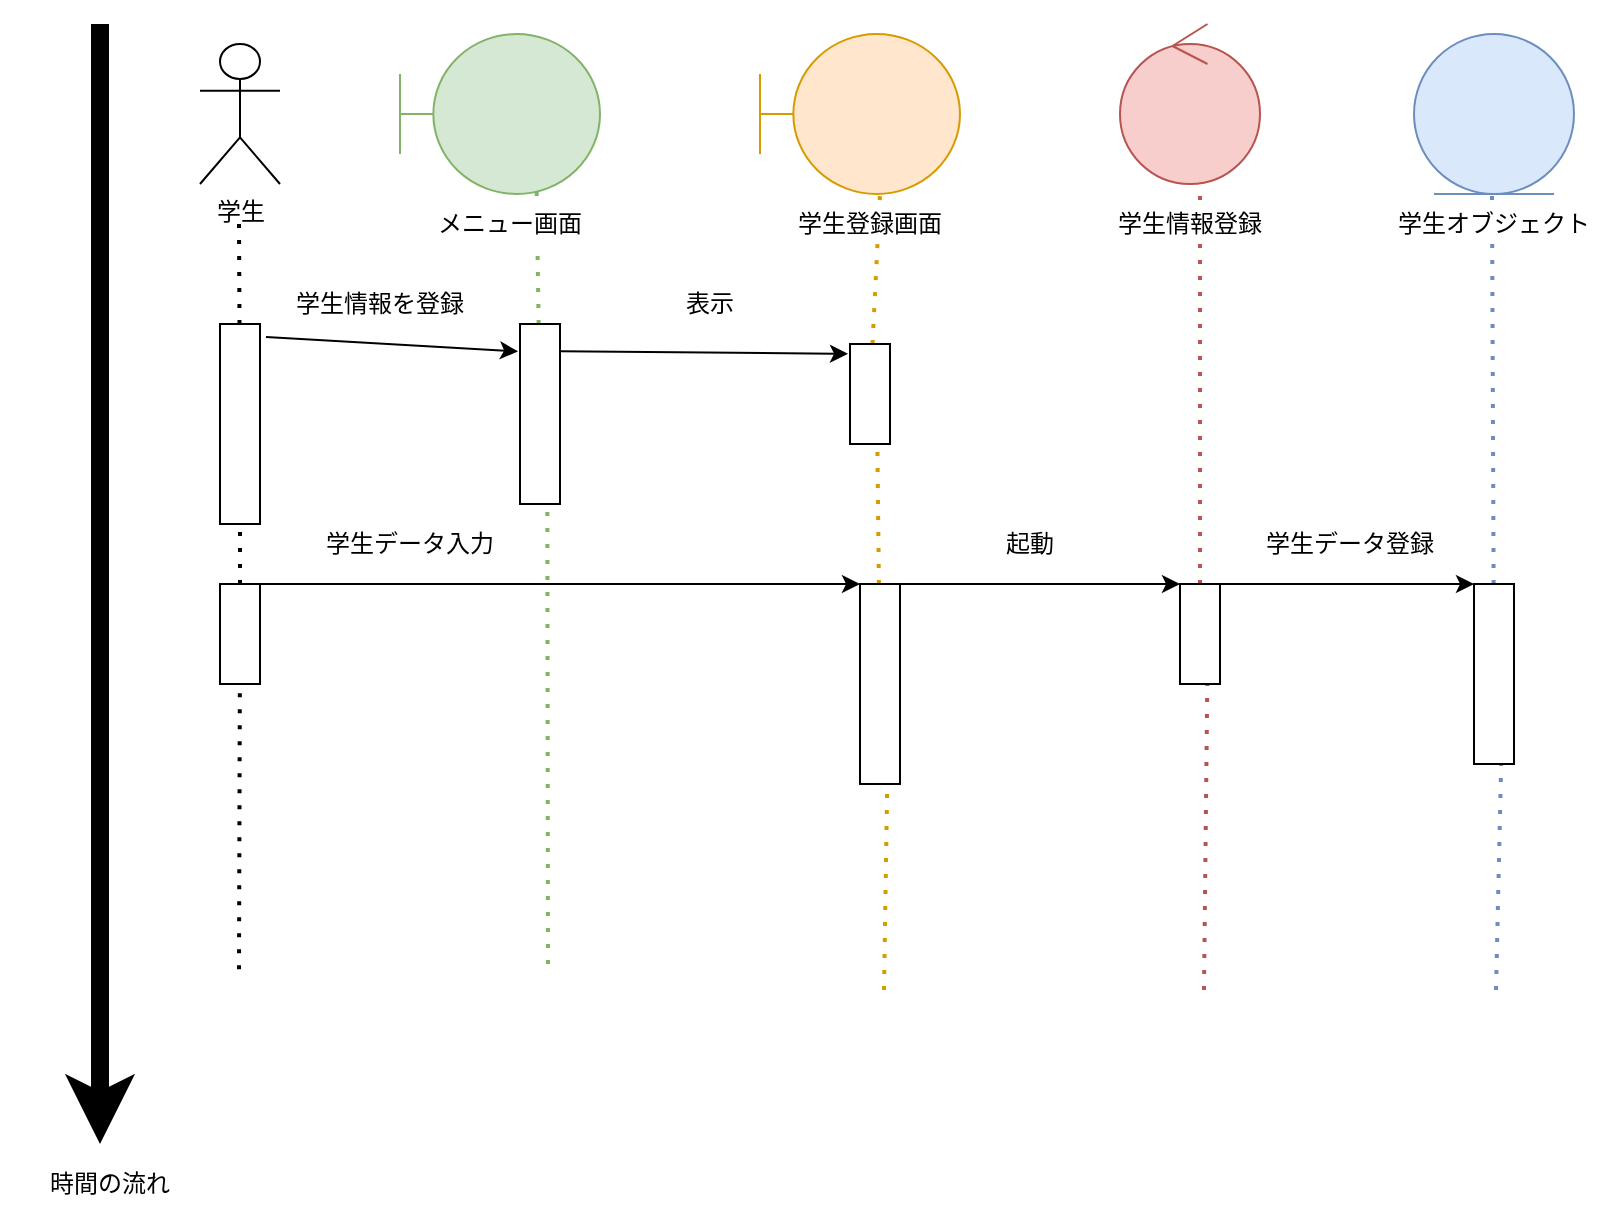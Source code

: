 <mxfile version="28.2.1">
  <diagram id="sP5Oka8LF7QZKssFZacC" name="ページ1">
    <mxGraphModel dx="746" dy="498" grid="1" gridSize="10" guides="1" tooltips="1" connect="1" arrows="1" fold="1" page="1" pageScale="1" pageWidth="827" pageHeight="1169" math="0" shadow="0">
      <root>
        <mxCell id="0" />
        <mxCell id="1" parent="0" />
        <mxCell id="dNgIPet63nDF74HMDf---2" value="学生" style="shape=umlActor;verticalLabelPosition=bottom;verticalAlign=top;html=1;" vertex="1" parent="1">
          <mxGeometry x="140" y="170" width="40" height="70" as="geometry" />
        </mxCell>
        <mxCell id="dNgIPet63nDF74HMDf---3" value="" style="endArrow=none;dashed=1;html=1;dashPattern=1 3;strokeWidth=2;rounded=0;" edge="1" parent="1" source="2">
          <mxGeometry width="50" height="50" relative="1" as="geometry">
            <mxPoint x="159.5" y="632.667" as="sourcePoint" />
            <mxPoint x="159.5" y="260" as="targetPoint" />
          </mxGeometry>
        </mxCell>
        <mxCell id="dNgIPet63nDF74HMDf---4" value="" style="endArrow=none;dashed=1;html=1;dashPattern=1 3;strokeWidth=2;rounded=0;" edge="1" parent="1" source="dNgIPet63nDF74HMDf---14" target="2">
          <mxGeometry width="50" height="50" relative="1" as="geometry">
            <mxPoint x="159.5" y="632.667" as="sourcePoint" />
            <mxPoint x="159.5" y="260" as="targetPoint" />
          </mxGeometry>
        </mxCell>
        <mxCell id="2" value="" style="rounded=0;whiteSpace=wrap;html=1;" parent="1" vertex="1">
          <mxGeometry x="150" y="310" width="20" height="100" as="geometry" />
        </mxCell>
        <mxCell id="dNgIPet63nDF74HMDf---5" value="" style="shape=umlBoundary;whiteSpace=wrap;html=1;fillColor=#d5e8d4;strokeColor=#82b366;" vertex="1" parent="1">
          <mxGeometry x="240" y="165" width="100" height="80" as="geometry" />
        </mxCell>
        <mxCell id="dNgIPet63nDF74HMDf---7" value="" style="shape=umlBoundary;whiteSpace=wrap;html=1;fillColor=#ffe6cc;strokeColor=#d79b00;" vertex="1" parent="1">
          <mxGeometry x="420" y="165" width="100" height="80" as="geometry" />
        </mxCell>
        <mxCell id="dNgIPet63nDF74HMDf---8" value="" style="ellipse;shape=umlControl;whiteSpace=wrap;html=1;fillColor=#f8cecc;strokeColor=#b85450;" vertex="1" parent="1">
          <mxGeometry x="600" y="160" width="70" height="80" as="geometry" />
        </mxCell>
        <mxCell id="dNgIPet63nDF74HMDf---9" value="" style="ellipse;shape=umlEntity;whiteSpace=wrap;html=1;fillColor=#dae8fc;strokeColor=#6c8ebf;" vertex="1" parent="1">
          <mxGeometry x="747" y="165" width="80" height="80" as="geometry" />
        </mxCell>
        <mxCell id="dNgIPet63nDF74HMDf---10" value="" style="endArrow=none;dashed=1;html=1;dashPattern=1 3;strokeWidth=2;rounded=0;entryX=0.683;entryY=0.967;entryDx=0;entryDy=0;entryPerimeter=0;fillColor=#d5e8d4;strokeColor=#82b366;" edge="1" parent="1" source="dNgIPet63nDF74HMDf---17" target="dNgIPet63nDF74HMDf---5">
          <mxGeometry width="50" height="50" relative="1" as="geometry">
            <mxPoint x="310" y="640" as="sourcePoint" />
            <mxPoint x="260.5" y="370" as="targetPoint" />
          </mxGeometry>
        </mxCell>
        <mxCell id="dNgIPet63nDF74HMDf---11" value="" style="endArrow=none;dashed=1;html=1;dashPattern=1 3;strokeWidth=2;rounded=0;entryX=0.683;entryY=0.967;entryDx=0;entryDy=0;entryPerimeter=0;fillColor=#ffe6cc;strokeColor=#d79b00;" edge="1" parent="1" source="dNgIPet63nDF74HMDf---26">
          <mxGeometry width="50" height="50" relative="1" as="geometry">
            <mxPoint x="482" y="643" as="sourcePoint" />
            <mxPoint x="480" y="245" as="targetPoint" />
          </mxGeometry>
        </mxCell>
        <mxCell id="dNgIPet63nDF74HMDf---12" value="" style="endArrow=none;dashed=1;html=1;dashPattern=1 3;strokeWidth=2;rounded=0;entryX=0.683;entryY=0.967;entryDx=0;entryDy=0;entryPerimeter=0;fillColor=#f8cecc;strokeColor=#b85450;" edge="1" parent="1" source="dNgIPet63nDF74HMDf---35">
          <mxGeometry width="50" height="50" relative="1" as="geometry">
            <mxPoint x="642" y="643" as="sourcePoint" />
            <mxPoint x="640" y="245" as="targetPoint" />
          </mxGeometry>
        </mxCell>
        <mxCell id="dNgIPet63nDF74HMDf---13" value="" style="endArrow=none;dashed=1;html=1;dashPattern=1 3;strokeWidth=2;rounded=0;entryX=0.683;entryY=0.967;entryDx=0;entryDy=0;entryPerimeter=0;fillColor=#dae8fc;strokeColor=#6c8ebf;" edge="1" parent="1" source="dNgIPet63nDF74HMDf---37">
          <mxGeometry width="50" height="50" relative="1" as="geometry">
            <mxPoint x="788" y="643" as="sourcePoint" />
            <mxPoint x="786" y="245" as="targetPoint" />
          </mxGeometry>
        </mxCell>
        <mxCell id="dNgIPet63nDF74HMDf---15" value="" style="endArrow=none;dashed=1;html=1;dashPattern=1 3;strokeWidth=2;rounded=0;" edge="1" parent="1" target="dNgIPet63nDF74HMDf---14">
          <mxGeometry width="50" height="50" relative="1" as="geometry">
            <mxPoint x="159.5" y="632.667" as="sourcePoint" />
            <mxPoint x="160" y="490" as="targetPoint" />
          </mxGeometry>
        </mxCell>
        <mxCell id="dNgIPet63nDF74HMDf---14" value="" style="rounded=0;whiteSpace=wrap;html=1;" vertex="1" parent="1">
          <mxGeometry x="150" y="440" width="20" height="50" as="geometry" />
        </mxCell>
        <mxCell id="dNgIPet63nDF74HMDf---18" value="" style="endArrow=none;dashed=1;html=1;dashPattern=1 3;strokeWidth=2;rounded=0;entryX=0.683;entryY=0.967;entryDx=0;entryDy=0;entryPerimeter=0;fillColor=#d5e8d4;strokeColor=#82b366;" edge="1" parent="1" target="dNgIPet63nDF74HMDf---17">
          <mxGeometry width="50" height="50" relative="1" as="geometry">
            <mxPoint x="314" y="630" as="sourcePoint" />
            <mxPoint x="308" y="242" as="targetPoint" />
          </mxGeometry>
        </mxCell>
        <mxCell id="dNgIPet63nDF74HMDf---17" value="" style="rounded=0;whiteSpace=wrap;html=1;" vertex="1" parent="1">
          <mxGeometry x="300" y="310" width="20" height="90" as="geometry" />
        </mxCell>
        <mxCell id="dNgIPet63nDF74HMDf---19" value="" style="endArrow=classic;html=1;rounded=0;exitX=1.15;exitY=0.065;exitDx=0;exitDy=0;exitPerimeter=0;entryX=-0.05;entryY=0.152;entryDx=0;entryDy=0;entryPerimeter=0;" edge="1" parent="1" source="2" target="dNgIPet63nDF74HMDf---17">
          <mxGeometry width="50" height="50" relative="1" as="geometry">
            <mxPoint x="380" y="370" as="sourcePoint" />
            <mxPoint x="430" y="320" as="targetPoint" />
          </mxGeometry>
        </mxCell>
        <mxCell id="dNgIPet63nDF74HMDf---21" value="メニュー画面" style="rounded=0;whiteSpace=wrap;html=1;strokeColor=none;" vertex="1" parent="1">
          <mxGeometry x="240" y="250" width="110" height="20" as="geometry" />
        </mxCell>
        <mxCell id="dNgIPet63nDF74HMDf---22" value="学生登録画面" style="rounded=0;whiteSpace=wrap;html=1;strokeColor=none;" vertex="1" parent="1">
          <mxGeometry x="420" y="250" width="110" height="20" as="geometry" />
        </mxCell>
        <mxCell id="dNgIPet63nDF74HMDf---23" value="学生情報登録" style="rounded=0;whiteSpace=wrap;html=1;strokeColor=none;" vertex="1" parent="1">
          <mxGeometry x="580" y="250" width="110" height="20" as="geometry" />
        </mxCell>
        <mxCell id="dNgIPet63nDF74HMDf---24" value="学生オブジェクト" style="rounded=0;whiteSpace=wrap;html=1;strokeColor=none;" vertex="1" parent="1">
          <mxGeometry x="732" y="250" width="110" height="20" as="geometry" />
        </mxCell>
        <mxCell id="dNgIPet63nDF74HMDf---25" value="学生情報を登録" style="rounded=0;whiteSpace=wrap;html=1;strokeColor=none;" vertex="1" parent="1">
          <mxGeometry x="180" y="290" width="100" height="20" as="geometry" />
        </mxCell>
        <mxCell id="dNgIPet63nDF74HMDf---27" value="" style="endArrow=none;dashed=1;html=1;dashPattern=1 3;strokeWidth=2;rounded=0;entryX=0.683;entryY=0.967;entryDx=0;entryDy=0;entryPerimeter=0;fillColor=#ffe6cc;strokeColor=#d79b00;" edge="1" parent="1" source="dNgIPet63nDF74HMDf---31" target="dNgIPet63nDF74HMDf---26">
          <mxGeometry width="50" height="50" relative="1" as="geometry">
            <mxPoint x="482" y="643" as="sourcePoint" />
            <mxPoint x="480" y="245" as="targetPoint" />
          </mxGeometry>
        </mxCell>
        <mxCell id="dNgIPet63nDF74HMDf---26" value="" style="rounded=0;whiteSpace=wrap;html=1;" vertex="1" parent="1">
          <mxGeometry x="465" y="320" width="20" height="50" as="geometry" />
        </mxCell>
        <mxCell id="dNgIPet63nDF74HMDf---28" value="" style="endArrow=classic;html=1;rounded=0;exitX=1.017;exitY=0.152;exitDx=0;exitDy=0;exitPerimeter=0;entryX=-0.05;entryY=0.098;entryDx=0;entryDy=0;entryPerimeter=0;" edge="1" parent="1" source="dNgIPet63nDF74HMDf---17" target="dNgIPet63nDF74HMDf---26">
          <mxGeometry width="50" height="50" relative="1" as="geometry">
            <mxPoint x="480" y="370" as="sourcePoint" />
            <mxPoint x="530" y="320" as="targetPoint" />
          </mxGeometry>
        </mxCell>
        <mxCell id="dNgIPet63nDF74HMDf---30" value="表示" style="rounded=0;whiteSpace=wrap;html=1;strokeColor=none;" vertex="1" parent="1">
          <mxGeometry x="340" y="290" width="110" height="20" as="geometry" />
        </mxCell>
        <mxCell id="dNgIPet63nDF74HMDf---32" value="" style="endArrow=none;dashed=1;html=1;dashPattern=1 3;strokeWidth=2;rounded=0;entryX=0.683;entryY=0.967;entryDx=0;entryDy=0;entryPerimeter=0;fillColor=#ffe6cc;strokeColor=#d79b00;" edge="1" parent="1" target="dNgIPet63nDF74HMDf---31">
          <mxGeometry width="50" height="50" relative="1" as="geometry">
            <mxPoint x="482" y="643" as="sourcePoint" />
            <mxPoint x="479" y="368" as="targetPoint" />
          </mxGeometry>
        </mxCell>
        <mxCell id="dNgIPet63nDF74HMDf---31" value="" style="rounded=0;whiteSpace=wrap;html=1;" vertex="1" parent="1">
          <mxGeometry x="470" y="440" width="20" height="100" as="geometry" />
        </mxCell>
        <mxCell id="dNgIPet63nDF74HMDf---33" value="" style="endArrow=classic;html=1;rounded=0;exitX=1;exitY=0;exitDx=0;exitDy=0;entryX=0;entryY=0;entryDx=0;entryDy=0;" edge="1" parent="1" source="dNgIPet63nDF74HMDf---14" target="dNgIPet63nDF74HMDf---31">
          <mxGeometry width="50" height="50" relative="1" as="geometry">
            <mxPoint x="480" y="470" as="sourcePoint" />
            <mxPoint x="530" y="420" as="targetPoint" />
          </mxGeometry>
        </mxCell>
        <mxCell id="dNgIPet63nDF74HMDf---34" value="学生データ入力" style="rounded=0;whiteSpace=wrap;html=1;strokeColor=none;" vertex="1" parent="1">
          <mxGeometry x="190" y="410" width="110" height="20" as="geometry" />
        </mxCell>
        <mxCell id="dNgIPet63nDF74HMDf---36" value="" style="endArrow=none;dashed=1;html=1;dashPattern=1 3;strokeWidth=2;rounded=0;entryX=0.683;entryY=0.967;entryDx=0;entryDy=0;entryPerimeter=0;fillColor=#f8cecc;strokeColor=#b85450;" edge="1" parent="1" target="dNgIPet63nDF74HMDf---35">
          <mxGeometry width="50" height="50" relative="1" as="geometry">
            <mxPoint x="642" y="643" as="sourcePoint" />
            <mxPoint x="640" y="245" as="targetPoint" />
          </mxGeometry>
        </mxCell>
        <mxCell id="dNgIPet63nDF74HMDf---35" value="" style="rounded=0;whiteSpace=wrap;html=1;" vertex="1" parent="1">
          <mxGeometry x="630" y="440" width="20" height="50" as="geometry" />
        </mxCell>
        <mxCell id="dNgIPet63nDF74HMDf---38" value="" style="endArrow=none;dashed=1;html=1;dashPattern=1 3;strokeWidth=2;rounded=0;entryX=0.683;entryY=0.967;entryDx=0;entryDy=0;entryPerimeter=0;fillColor=#dae8fc;strokeColor=#6c8ebf;" edge="1" parent="1" target="dNgIPet63nDF74HMDf---37">
          <mxGeometry width="50" height="50" relative="1" as="geometry">
            <mxPoint x="788" y="643" as="sourcePoint" />
            <mxPoint x="786" y="245" as="targetPoint" />
          </mxGeometry>
        </mxCell>
        <mxCell id="dNgIPet63nDF74HMDf---37" value="" style="rounded=0;whiteSpace=wrap;html=1;" vertex="1" parent="1">
          <mxGeometry x="777" y="440" width="20" height="90" as="geometry" />
        </mxCell>
        <mxCell id="dNgIPet63nDF74HMDf---39" value="" style="endArrow=classic;html=1;rounded=0;entryX=0;entryY=0;entryDx=0;entryDy=0;exitX=1;exitY=0;exitDx=0;exitDy=0;" edge="1" parent="1" source="dNgIPet63nDF74HMDf---31" target="dNgIPet63nDF74HMDf---35">
          <mxGeometry width="50" height="50" relative="1" as="geometry">
            <mxPoint x="480" y="470" as="sourcePoint" />
            <mxPoint x="530" y="420" as="targetPoint" />
          </mxGeometry>
        </mxCell>
        <mxCell id="dNgIPet63nDF74HMDf---40" value="" style="endArrow=classic;html=1;rounded=0;entryX=0;entryY=0;entryDx=0;entryDy=0;exitX=0.75;exitY=0;exitDx=0;exitDy=0;" edge="1" parent="1" source="dNgIPet63nDF74HMDf---35" target="dNgIPet63nDF74HMDf---37">
          <mxGeometry width="50" height="50" relative="1" as="geometry">
            <mxPoint x="480" y="470" as="sourcePoint" />
            <mxPoint x="530" y="420" as="targetPoint" />
          </mxGeometry>
        </mxCell>
        <mxCell id="dNgIPet63nDF74HMDf---41" value="" style="endArrow=classic;html=1;rounded=0;strokeWidth=9;" edge="1" parent="1">
          <mxGeometry width="50" height="50" relative="1" as="geometry">
            <mxPoint x="90" y="160" as="sourcePoint" />
            <mxPoint x="90" y="720" as="targetPoint" />
          </mxGeometry>
        </mxCell>
        <mxCell id="dNgIPet63nDF74HMDf---42" value="時間の流れ" style="rounded=0;whiteSpace=wrap;html=1;strokeColor=none;gradientColor=none;" vertex="1" parent="1">
          <mxGeometry x="40" y="730" width="110" height="20" as="geometry" />
        </mxCell>
        <mxCell id="dNgIPet63nDF74HMDf---43" value="学生データ登録" style="rounded=0;whiteSpace=wrap;html=1;strokeColor=none;" vertex="1" parent="1">
          <mxGeometry x="660" y="410" width="110" height="20" as="geometry" />
        </mxCell>
        <mxCell id="dNgIPet63nDF74HMDf---44" value="起動" style="rounded=0;whiteSpace=wrap;html=1;strokeColor=none;" vertex="1" parent="1">
          <mxGeometry x="500" y="410" width="110" height="20" as="geometry" />
        </mxCell>
      </root>
    </mxGraphModel>
  </diagram>
</mxfile>
